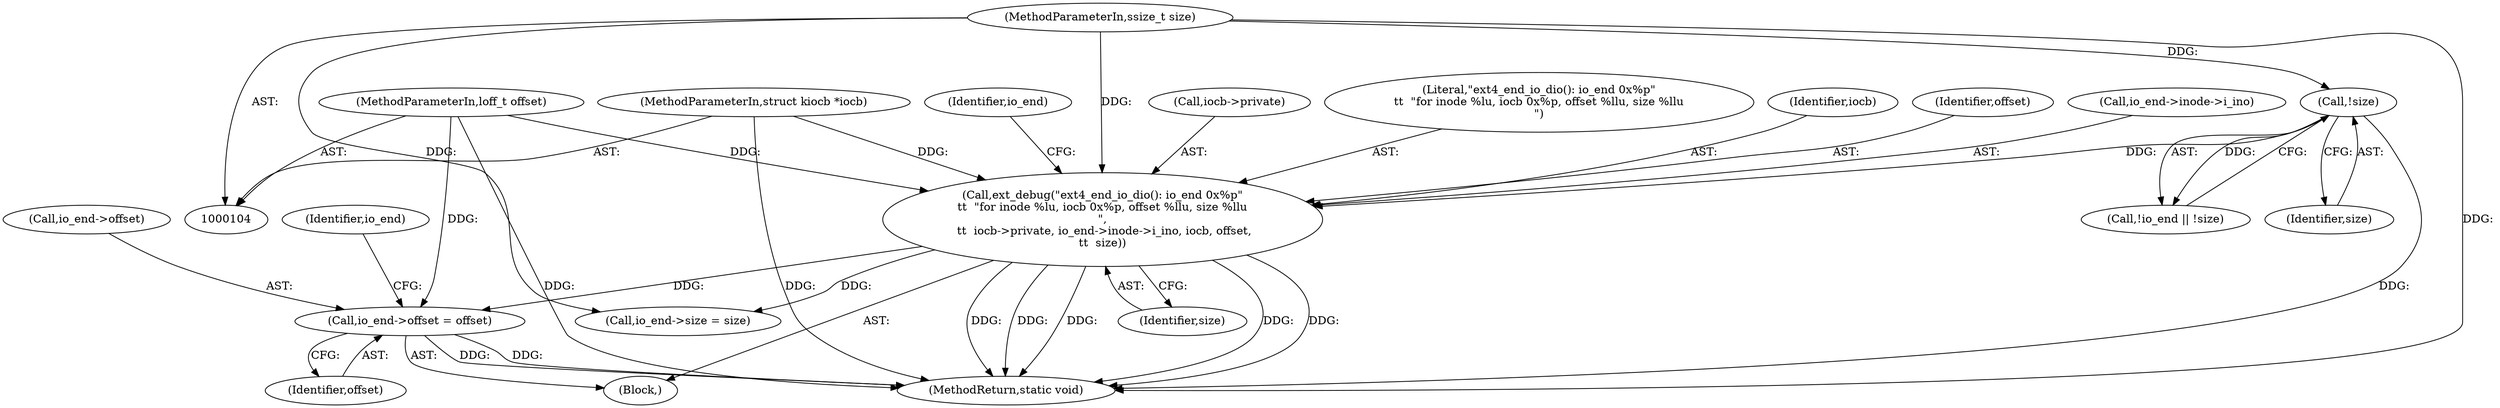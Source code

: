 digraph "0_linux_744692dc059845b2a3022119871846e74d4f6e11_3@pointer" {
"1000154" [label="(Call,io_end->offset = offset)"];
"1000126" [label="(Call,ext_debug(\"ext4_end_io_dio(): io_end 0x%p\"\n\t\t  \"for inode %lu, iocb 0x%p, offset %llu, size %llu\n\",\n \t\t  iocb->private, io_end->inode->i_ino, iocb, offset,\n\t\t  size))"];
"1000105" [label="(MethodParameterIn,struct kiocb *iocb)"];
"1000106" [label="(MethodParameterIn,loff_t offset)"];
"1000123" [label="(Call,!size)"];
"1000107" [label="(MethodParameterIn,ssize_t size)"];
"1000128" [label="(Call,iocb->private)"];
"1000109" [label="(Block,)"];
"1000154" [label="(Call,io_end->offset = offset)"];
"1000217" [label="(MethodReturn,static void)"];
"1000126" [label="(Call,ext_debug(\"ext4_end_io_dio(): io_end 0x%p\"\n\t\t  \"for inode %lu, iocb 0x%p, offset %llu, size %llu\n\",\n \t\t  iocb->private, io_end->inode->i_ino, iocb, offset,\n\t\t  size))"];
"1000127" [label="(Literal,\"ext4_end_io_dio(): io_end 0x%p\"\n\t\t  \"for inode %lu, iocb 0x%p, offset %llu, size %llu\n\")"];
"1000136" [label="(Identifier,iocb)"];
"1000138" [label="(Identifier,size)"];
"1000155" [label="(Call,io_end->offset)"];
"1000137" [label="(Identifier,offset)"];
"1000123" [label="(Call,!size)"];
"1000120" [label="(Call,!io_end || !size)"];
"1000131" [label="(Call,io_end->inode->i_ino)"];
"1000105" [label="(MethodParameterIn,struct kiocb *iocb)"];
"1000142" [label="(Identifier,io_end)"];
"1000158" [label="(Identifier,offset)"];
"1000107" [label="(MethodParameterIn,ssize_t size)"];
"1000106" [label="(MethodParameterIn,loff_t offset)"];
"1000124" [label="(Identifier,size)"];
"1000159" [label="(Call,io_end->size = size)"];
"1000161" [label="(Identifier,io_end)"];
"1000154" -> "1000109"  [label="AST: "];
"1000154" -> "1000158"  [label="CFG: "];
"1000155" -> "1000154"  [label="AST: "];
"1000158" -> "1000154"  [label="AST: "];
"1000161" -> "1000154"  [label="CFG: "];
"1000154" -> "1000217"  [label="DDG: "];
"1000154" -> "1000217"  [label="DDG: "];
"1000126" -> "1000154"  [label="DDG: "];
"1000106" -> "1000154"  [label="DDG: "];
"1000126" -> "1000109"  [label="AST: "];
"1000126" -> "1000138"  [label="CFG: "];
"1000127" -> "1000126"  [label="AST: "];
"1000128" -> "1000126"  [label="AST: "];
"1000131" -> "1000126"  [label="AST: "];
"1000136" -> "1000126"  [label="AST: "];
"1000137" -> "1000126"  [label="AST: "];
"1000138" -> "1000126"  [label="AST: "];
"1000142" -> "1000126"  [label="CFG: "];
"1000126" -> "1000217"  [label="DDG: "];
"1000126" -> "1000217"  [label="DDG: "];
"1000126" -> "1000217"  [label="DDG: "];
"1000126" -> "1000217"  [label="DDG: "];
"1000126" -> "1000217"  [label="DDG: "];
"1000105" -> "1000126"  [label="DDG: "];
"1000106" -> "1000126"  [label="DDG: "];
"1000123" -> "1000126"  [label="DDG: "];
"1000107" -> "1000126"  [label="DDG: "];
"1000126" -> "1000159"  [label="DDG: "];
"1000105" -> "1000104"  [label="AST: "];
"1000105" -> "1000217"  [label="DDG: "];
"1000106" -> "1000104"  [label="AST: "];
"1000106" -> "1000217"  [label="DDG: "];
"1000123" -> "1000120"  [label="AST: "];
"1000123" -> "1000124"  [label="CFG: "];
"1000124" -> "1000123"  [label="AST: "];
"1000120" -> "1000123"  [label="CFG: "];
"1000123" -> "1000217"  [label="DDG: "];
"1000123" -> "1000120"  [label="DDG: "];
"1000107" -> "1000123"  [label="DDG: "];
"1000107" -> "1000104"  [label="AST: "];
"1000107" -> "1000217"  [label="DDG: "];
"1000107" -> "1000159"  [label="DDG: "];
}

